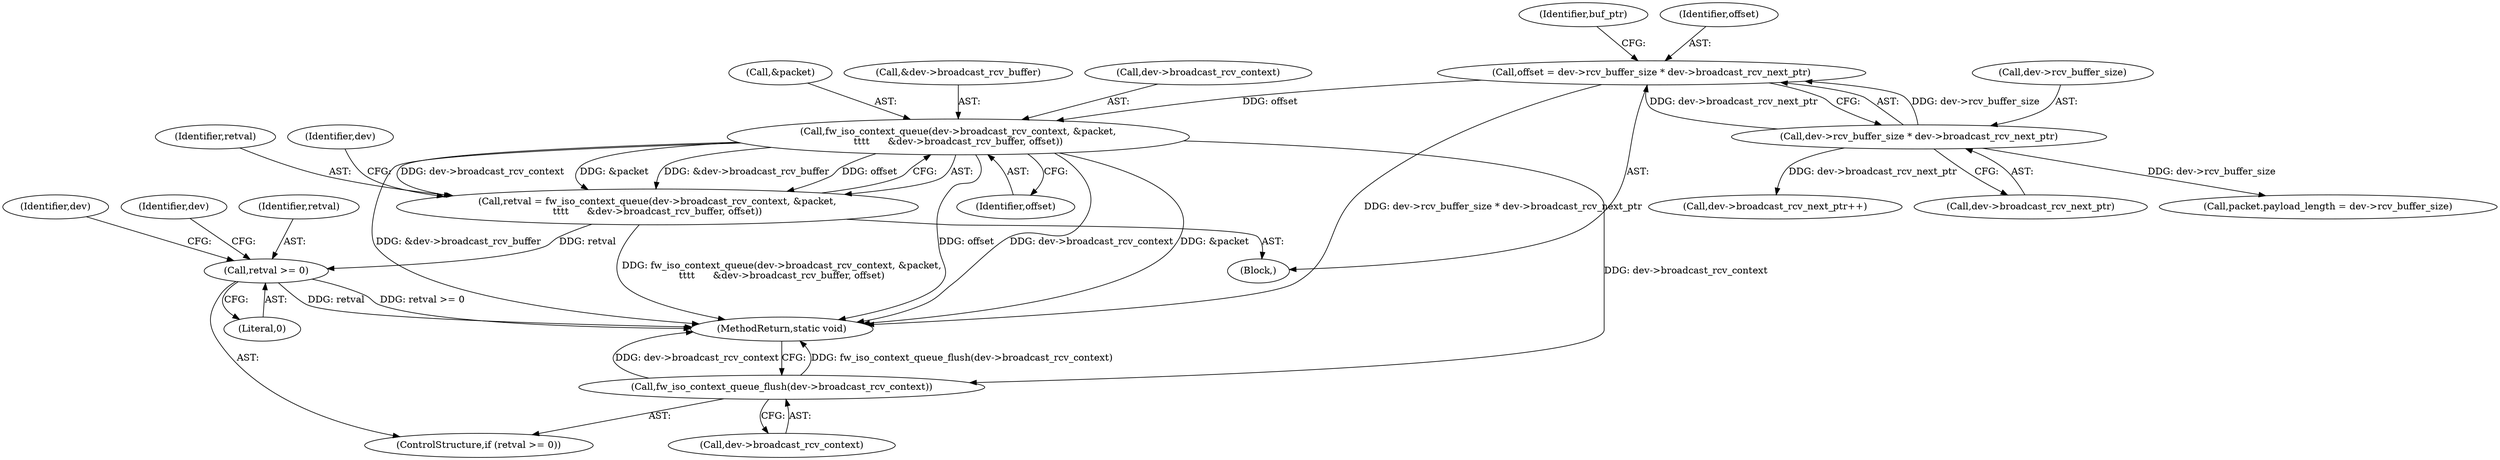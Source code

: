 digraph "0_linux_667121ace9dbafb368618dbabcf07901c962ddac_0@pointer" {
"1000225" [label="(Call,fw_iso_context_queue(dev->broadcast_rcv_context, &packet,\n\t\t\t\t      &dev->broadcast_rcv_buffer, offset))"];
"1000131" [label="(Call,offset = dev->rcv_buffer_size * dev->broadcast_rcv_next_ptr)"];
"1000133" [label="(Call,dev->rcv_buffer_size * dev->broadcast_rcv_next_ptr)"];
"1000223" [label="(Call,retval = fw_iso_context_queue(dev->broadcast_rcv_context, &packet,\n\t\t\t\t      &dev->broadcast_rcv_buffer, offset))"];
"1000243" [label="(Call,retval >= 0)"];
"1000246" [label="(Call,fw_iso_context_queue_flush(dev->broadcast_rcv_context))"];
"1000137" [label="(Call,dev->broadcast_rcv_next_ptr)"];
"1000141" [label="(Identifier,buf_ptr)"];
"1000146" [label="(Call,dev->broadcast_rcv_next_ptr++)"];
"1000224" [label="(Identifier,retval)"];
"1000229" [label="(Call,&packet)"];
"1000231" [label="(Call,&dev->broadcast_rcv_buffer)"];
"1000243" [label="(Call,retval >= 0)"];
"1000223" [label="(Call,retval = fw_iso_context_queue(dev->broadcast_rcv_context, &packet,\n\t\t\t\t      &dev->broadcast_rcv_buffer, offset))"];
"1000242" [label="(ControlStructure,if (retval >= 0))"];
"1000255" [label="(Identifier,dev)"];
"1000245" [label="(Literal,0)"];
"1000131" [label="(Call,offset = dev->rcv_buffer_size * dev->broadcast_rcv_next_ptr)"];
"1000132" [label="(Identifier,offset)"];
"1000247" [label="(Call,dev->broadcast_rcv_context)"];
"1000106" [label="(Block,)"];
"1000133" [label="(Call,dev->rcv_buffer_size * dev->broadcast_rcv_next_ptr)"];
"1000226" [label="(Call,dev->broadcast_rcv_context)"];
"1000259" [label="(MethodReturn,static void)"];
"1000225" [label="(Call,fw_iso_context_queue(dev->broadcast_rcv_context, &packet,\n\t\t\t\t      &dev->broadcast_rcv_buffer, offset))"];
"1000134" [label="(Call,dev->rcv_buffer_size)"];
"1000246" [label="(Call,fw_iso_context_queue_flush(dev->broadcast_rcv_context))"];
"1000244" [label="(Identifier,retval)"];
"1000239" [label="(Identifier,dev)"];
"1000235" [label="(Identifier,offset)"];
"1000185" [label="(Call,packet.payload_length = dev->rcv_buffer_size)"];
"1000248" [label="(Identifier,dev)"];
"1000225" -> "1000223"  [label="AST: "];
"1000225" -> "1000235"  [label="CFG: "];
"1000226" -> "1000225"  [label="AST: "];
"1000229" -> "1000225"  [label="AST: "];
"1000231" -> "1000225"  [label="AST: "];
"1000235" -> "1000225"  [label="AST: "];
"1000223" -> "1000225"  [label="CFG: "];
"1000225" -> "1000259"  [label="DDG: offset"];
"1000225" -> "1000259"  [label="DDG: dev->broadcast_rcv_context"];
"1000225" -> "1000259"  [label="DDG: &packet"];
"1000225" -> "1000259"  [label="DDG: &dev->broadcast_rcv_buffer"];
"1000225" -> "1000223"  [label="DDG: dev->broadcast_rcv_context"];
"1000225" -> "1000223"  [label="DDG: &packet"];
"1000225" -> "1000223"  [label="DDG: &dev->broadcast_rcv_buffer"];
"1000225" -> "1000223"  [label="DDG: offset"];
"1000131" -> "1000225"  [label="DDG: offset"];
"1000225" -> "1000246"  [label="DDG: dev->broadcast_rcv_context"];
"1000131" -> "1000106"  [label="AST: "];
"1000131" -> "1000133"  [label="CFG: "];
"1000132" -> "1000131"  [label="AST: "];
"1000133" -> "1000131"  [label="AST: "];
"1000141" -> "1000131"  [label="CFG: "];
"1000131" -> "1000259"  [label="DDG: dev->rcv_buffer_size * dev->broadcast_rcv_next_ptr"];
"1000133" -> "1000131"  [label="DDG: dev->rcv_buffer_size"];
"1000133" -> "1000131"  [label="DDG: dev->broadcast_rcv_next_ptr"];
"1000133" -> "1000137"  [label="CFG: "];
"1000134" -> "1000133"  [label="AST: "];
"1000137" -> "1000133"  [label="AST: "];
"1000133" -> "1000146"  [label="DDG: dev->broadcast_rcv_next_ptr"];
"1000133" -> "1000185"  [label="DDG: dev->rcv_buffer_size"];
"1000223" -> "1000106"  [label="AST: "];
"1000224" -> "1000223"  [label="AST: "];
"1000239" -> "1000223"  [label="CFG: "];
"1000223" -> "1000259"  [label="DDG: fw_iso_context_queue(dev->broadcast_rcv_context, &packet,\n\t\t\t\t      &dev->broadcast_rcv_buffer, offset)"];
"1000223" -> "1000243"  [label="DDG: retval"];
"1000243" -> "1000242"  [label="AST: "];
"1000243" -> "1000245"  [label="CFG: "];
"1000244" -> "1000243"  [label="AST: "];
"1000245" -> "1000243"  [label="AST: "];
"1000248" -> "1000243"  [label="CFG: "];
"1000255" -> "1000243"  [label="CFG: "];
"1000243" -> "1000259"  [label="DDG: retval"];
"1000243" -> "1000259"  [label="DDG: retval >= 0"];
"1000246" -> "1000242"  [label="AST: "];
"1000246" -> "1000247"  [label="CFG: "];
"1000247" -> "1000246"  [label="AST: "];
"1000259" -> "1000246"  [label="CFG: "];
"1000246" -> "1000259"  [label="DDG: fw_iso_context_queue_flush(dev->broadcast_rcv_context)"];
"1000246" -> "1000259"  [label="DDG: dev->broadcast_rcv_context"];
}
